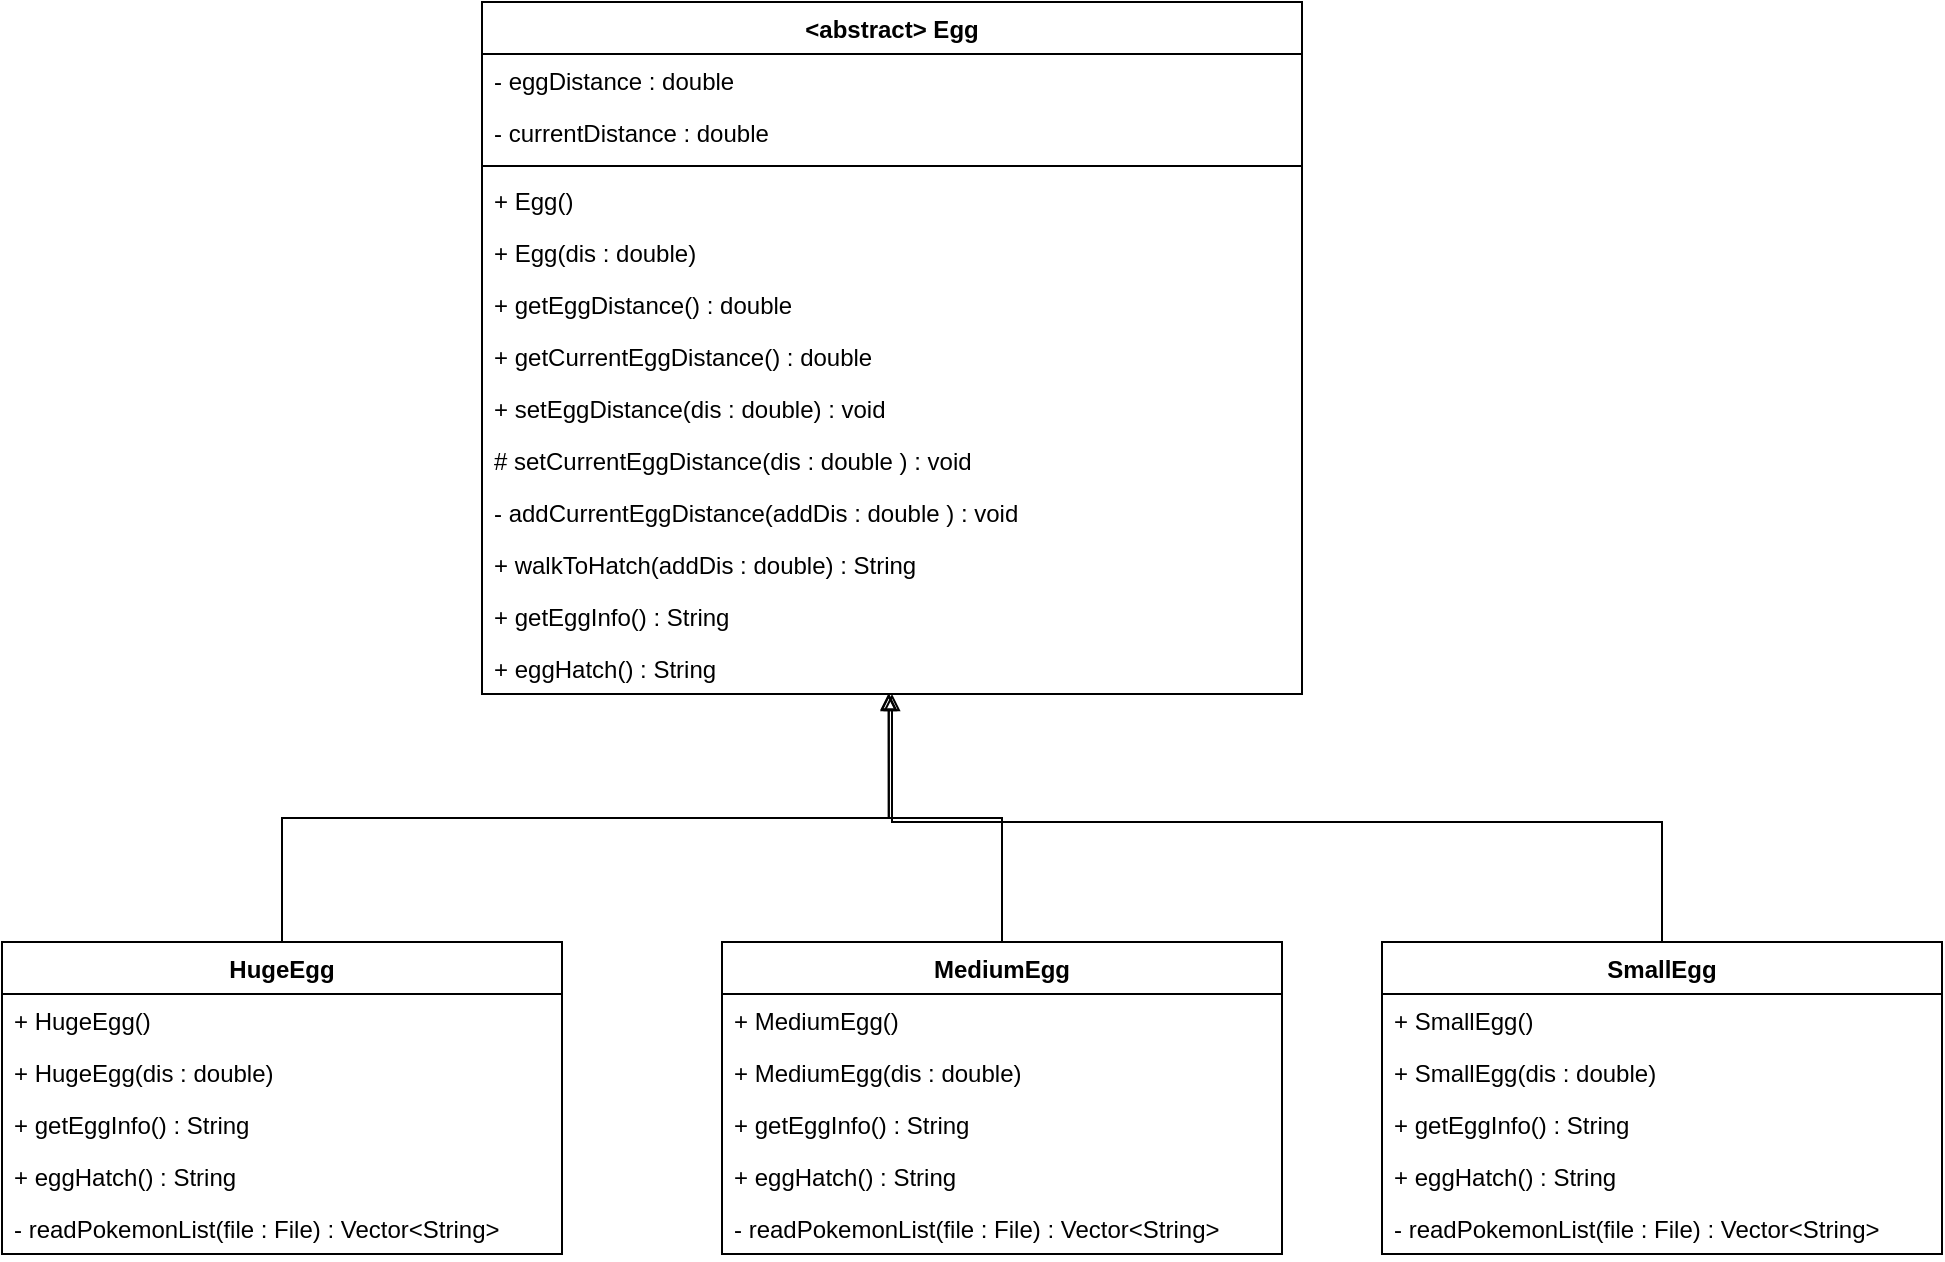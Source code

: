 <mxfile version="14.6.13" type="device"><diagram id="D7gsf6cuZVGDWbG6N10C" name="Page-1"><mxGraphModel dx="2660" dy="1343" grid="1" gridSize="10" guides="1" tooltips="1" connect="1" arrows="1" fold="1" page="1" pageScale="1" pageWidth="850" pageHeight="1100" math="0" shadow="0"><root><mxCell id="0"/><mxCell id="1" parent="0"/><mxCell id="W8bnfEKgQUxokTrAk23A-1" value="&lt;abstract&gt; Egg" style="swimlane;fontStyle=1;align=center;verticalAlign=top;childLayout=stackLayout;horizontal=1;startSize=26;horizontalStack=0;resizeParent=1;resizeParentMax=0;resizeLast=0;collapsible=1;marginBottom=0;" vertex="1" parent="1"><mxGeometry x="180" y="90" width="410" height="346" as="geometry"/></mxCell><mxCell id="W8bnfEKgQUxokTrAk23A-2" value="- eggDistance : double" style="text;strokeColor=none;fillColor=none;align=left;verticalAlign=top;spacingLeft=4;spacingRight=4;overflow=hidden;rotatable=0;points=[[0,0.5],[1,0.5]];portConstraint=eastwest;" vertex="1" parent="W8bnfEKgQUxokTrAk23A-1"><mxGeometry y="26" width="410" height="26" as="geometry"/></mxCell><mxCell id="W8bnfEKgQUxokTrAk23A-5" value="- currentDistance : double" style="text;strokeColor=none;fillColor=none;align=left;verticalAlign=top;spacingLeft=4;spacingRight=4;overflow=hidden;rotatable=0;points=[[0,0.5],[1,0.5]];portConstraint=eastwest;" vertex="1" parent="W8bnfEKgQUxokTrAk23A-1"><mxGeometry y="52" width="410" height="26" as="geometry"/></mxCell><mxCell id="W8bnfEKgQUxokTrAk23A-3" value="" style="line;strokeWidth=1;fillColor=none;align=left;verticalAlign=middle;spacingTop=-1;spacingLeft=3;spacingRight=3;rotatable=0;labelPosition=right;points=[];portConstraint=eastwest;" vertex="1" parent="W8bnfEKgQUxokTrAk23A-1"><mxGeometry y="78" width="410" height="8" as="geometry"/></mxCell><mxCell id="W8bnfEKgQUxokTrAk23A-4" value="+ Egg() " style="text;strokeColor=none;fillColor=none;align=left;verticalAlign=top;spacingLeft=4;spacingRight=4;overflow=hidden;rotatable=0;points=[[0,0.5],[1,0.5]];portConstraint=eastwest;" vertex="1" parent="W8bnfEKgQUxokTrAk23A-1"><mxGeometry y="86" width="410" height="26" as="geometry"/></mxCell><mxCell id="W8bnfEKgQUxokTrAk23A-11" value="+ Egg(dis : double) " style="text;strokeColor=none;fillColor=none;align=left;verticalAlign=top;spacingLeft=4;spacingRight=4;overflow=hidden;rotatable=0;points=[[0,0.5],[1,0.5]];portConstraint=eastwest;" vertex="1" parent="W8bnfEKgQUxokTrAk23A-1"><mxGeometry y="112" width="410" height="26" as="geometry"/></mxCell><mxCell id="W8bnfEKgQUxokTrAk23A-12" value="+ getEggDistance() : double" style="text;strokeColor=none;fillColor=none;align=left;verticalAlign=top;spacingLeft=4;spacingRight=4;overflow=hidden;rotatable=0;points=[[0,0.5],[1,0.5]];portConstraint=eastwest;" vertex="1" parent="W8bnfEKgQUxokTrAk23A-1"><mxGeometry y="138" width="410" height="26" as="geometry"/></mxCell><mxCell id="W8bnfEKgQUxokTrAk23A-13" value="+ getCurrentEggDistance() : double" style="text;strokeColor=none;fillColor=none;align=left;verticalAlign=top;spacingLeft=4;spacingRight=4;overflow=hidden;rotatable=0;points=[[0,0.5],[1,0.5]];portConstraint=eastwest;" vertex="1" parent="W8bnfEKgQUxokTrAk23A-1"><mxGeometry y="164" width="410" height="26" as="geometry"/></mxCell><mxCell id="W8bnfEKgQUxokTrAk23A-14" value="+ setEggDistance(dis : double) : void" style="text;strokeColor=none;fillColor=none;align=left;verticalAlign=top;spacingLeft=4;spacingRight=4;overflow=hidden;rotatable=0;points=[[0,0.5],[1,0.5]];portConstraint=eastwest;" vertex="1" parent="W8bnfEKgQUxokTrAk23A-1"><mxGeometry y="190" width="410" height="26" as="geometry"/></mxCell><mxCell id="W8bnfEKgQUxokTrAk23A-15" value="# setCurrentEggDistance(dis : double ) : void" style="text;strokeColor=none;fillColor=none;align=left;verticalAlign=top;spacingLeft=4;spacingRight=4;overflow=hidden;rotatable=0;points=[[0,0.5],[1,0.5]];portConstraint=eastwest;" vertex="1" parent="W8bnfEKgQUxokTrAk23A-1"><mxGeometry y="216" width="410" height="26" as="geometry"/></mxCell><mxCell id="W8bnfEKgQUxokTrAk23A-16" value="- addCurrentEggDistance(addDis : double ) : void" style="text;strokeColor=none;fillColor=none;align=left;verticalAlign=top;spacingLeft=4;spacingRight=4;overflow=hidden;rotatable=0;points=[[0,0.5],[1,0.5]];portConstraint=eastwest;" vertex="1" parent="W8bnfEKgQUxokTrAk23A-1"><mxGeometry y="242" width="410" height="26" as="geometry"/></mxCell><mxCell id="W8bnfEKgQUxokTrAk23A-17" value="+ walkToHatch(addDis : double) : String" style="text;strokeColor=none;fillColor=none;align=left;verticalAlign=top;spacingLeft=4;spacingRight=4;overflow=hidden;rotatable=0;points=[[0,0.5],[1,0.5]];portConstraint=eastwest;" vertex="1" parent="W8bnfEKgQUxokTrAk23A-1"><mxGeometry y="268" width="410" height="26" as="geometry"/></mxCell><mxCell id="W8bnfEKgQUxokTrAk23A-18" value="+ getEggInfo() : String" style="text;strokeColor=none;fillColor=none;align=left;verticalAlign=top;spacingLeft=4;spacingRight=4;overflow=hidden;rotatable=0;points=[[0,0.5],[1,0.5]];portConstraint=eastwest;" vertex="1" parent="W8bnfEKgQUxokTrAk23A-1"><mxGeometry y="294" width="410" height="26" as="geometry"/></mxCell><mxCell id="W8bnfEKgQUxokTrAk23A-19" value="+ eggHatch() : String" style="text;strokeColor=none;fillColor=none;align=left;verticalAlign=top;spacingLeft=4;spacingRight=4;overflow=hidden;rotatable=0;points=[[0,0.5],[1,0.5]];portConstraint=eastwest;" vertex="1" parent="W8bnfEKgQUxokTrAk23A-1"><mxGeometry y="320" width="410" height="26" as="geometry"/></mxCell><mxCell id="W8bnfEKgQUxokTrAk23A-32" style="edgeStyle=orthogonalEdgeStyle;rounded=0;orthogonalLoop=1;jettySize=auto;html=1;entryX=0.496;entryY=0.981;entryDx=0;entryDy=0;entryPerimeter=0;endArrow=block;endFill=0;" edge="1" parent="1" source="W8bnfEKgQUxokTrAk23A-28" target="W8bnfEKgQUxokTrAk23A-19"><mxGeometry relative="1" as="geometry"/></mxCell><mxCell id="W8bnfEKgQUxokTrAk23A-28" value="HugeEgg" style="swimlane;fontStyle=1;align=center;verticalAlign=top;childLayout=stackLayout;horizontal=1;startSize=26;horizontalStack=0;resizeParent=1;resizeParentMax=0;resizeLast=0;collapsible=1;marginBottom=0;" vertex="1" parent="1"><mxGeometry x="-60" y="560" width="280" height="156" as="geometry"/></mxCell><mxCell id="W8bnfEKgQUxokTrAk23A-31" value="+ HugeEgg()" style="text;strokeColor=none;fillColor=none;align=left;verticalAlign=top;spacingLeft=4;spacingRight=4;overflow=hidden;rotatable=0;points=[[0,0.5],[1,0.5]];portConstraint=eastwest;" vertex="1" parent="W8bnfEKgQUxokTrAk23A-28"><mxGeometry y="26" width="280" height="26" as="geometry"/></mxCell><mxCell id="W8bnfEKgQUxokTrAk23A-35" value="+ HugeEgg(dis : double)" style="text;strokeColor=none;fillColor=none;align=left;verticalAlign=top;spacingLeft=4;spacingRight=4;overflow=hidden;rotatable=0;points=[[0,0.5],[1,0.5]];portConstraint=eastwest;" vertex="1" parent="W8bnfEKgQUxokTrAk23A-28"><mxGeometry y="52" width="280" height="26" as="geometry"/></mxCell><mxCell id="W8bnfEKgQUxokTrAk23A-33" value="+ getEggInfo() : String" style="text;strokeColor=none;fillColor=none;align=left;verticalAlign=top;spacingLeft=4;spacingRight=4;overflow=hidden;rotatable=0;points=[[0,0.5],[1,0.5]];portConstraint=eastwest;" vertex="1" parent="W8bnfEKgQUxokTrAk23A-28"><mxGeometry y="78" width="280" height="26" as="geometry"/></mxCell><mxCell id="W8bnfEKgQUxokTrAk23A-34" value="+ eggHatch() : String" style="text;strokeColor=none;fillColor=none;align=left;verticalAlign=top;spacingLeft=4;spacingRight=4;overflow=hidden;rotatable=0;points=[[0,0.5],[1,0.5]];portConstraint=eastwest;" vertex="1" parent="W8bnfEKgQUxokTrAk23A-28"><mxGeometry y="104" width="280" height="26" as="geometry"/></mxCell><mxCell id="W8bnfEKgQUxokTrAk23A-36" value="- readPokemonList(file : File) : Vector&lt;String&gt;" style="text;strokeColor=none;fillColor=none;align=left;verticalAlign=top;spacingLeft=4;spacingRight=4;overflow=hidden;rotatable=0;points=[[0,0.5],[1,0.5]];portConstraint=eastwest;" vertex="1" parent="W8bnfEKgQUxokTrAk23A-28"><mxGeometry y="130" width="280" height="26" as="geometry"/></mxCell><mxCell id="W8bnfEKgQUxokTrAk23A-49" style="edgeStyle=orthogonalEdgeStyle;rounded=0;orthogonalLoop=1;jettySize=auto;html=1;endArrow=block;endFill=0;entryX=0.496;entryY=1;entryDx=0;entryDy=0;entryPerimeter=0;" edge="1" parent="1" source="W8bnfEKgQUxokTrAk23A-37" target="W8bnfEKgQUxokTrAk23A-19"><mxGeometry relative="1" as="geometry"><mxPoint x="380" y="440" as="targetPoint"/></mxGeometry></mxCell><mxCell id="W8bnfEKgQUxokTrAk23A-37" value="MediumEgg" style="swimlane;fontStyle=1;align=center;verticalAlign=top;childLayout=stackLayout;horizontal=1;startSize=26;horizontalStack=0;resizeParent=1;resizeParentMax=0;resizeLast=0;collapsible=1;marginBottom=0;" vertex="1" parent="1"><mxGeometry x="300" y="560" width="280" height="156" as="geometry"/></mxCell><mxCell id="W8bnfEKgQUxokTrAk23A-38" value="+ MediumEgg()" style="text;strokeColor=none;fillColor=none;align=left;verticalAlign=top;spacingLeft=4;spacingRight=4;overflow=hidden;rotatable=0;points=[[0,0.5],[1,0.5]];portConstraint=eastwest;" vertex="1" parent="W8bnfEKgQUxokTrAk23A-37"><mxGeometry y="26" width="280" height="26" as="geometry"/></mxCell><mxCell id="W8bnfEKgQUxokTrAk23A-39" value="+ MediumEgg(dis : double)" style="text;strokeColor=none;fillColor=none;align=left;verticalAlign=top;spacingLeft=4;spacingRight=4;overflow=hidden;rotatable=0;points=[[0,0.5],[1,0.5]];portConstraint=eastwest;" vertex="1" parent="W8bnfEKgQUxokTrAk23A-37"><mxGeometry y="52" width="280" height="26" as="geometry"/></mxCell><mxCell id="W8bnfEKgQUxokTrAk23A-40" value="+ getEggInfo() : String" style="text;strokeColor=none;fillColor=none;align=left;verticalAlign=top;spacingLeft=4;spacingRight=4;overflow=hidden;rotatable=0;points=[[0,0.5],[1,0.5]];portConstraint=eastwest;" vertex="1" parent="W8bnfEKgQUxokTrAk23A-37"><mxGeometry y="78" width="280" height="26" as="geometry"/></mxCell><mxCell id="W8bnfEKgQUxokTrAk23A-41" value="+ eggHatch() : String" style="text;strokeColor=none;fillColor=none;align=left;verticalAlign=top;spacingLeft=4;spacingRight=4;overflow=hidden;rotatable=0;points=[[0,0.5],[1,0.5]];portConstraint=eastwest;" vertex="1" parent="W8bnfEKgQUxokTrAk23A-37"><mxGeometry y="104" width="280" height="26" as="geometry"/></mxCell><mxCell id="W8bnfEKgQUxokTrAk23A-42" value="- readPokemonList(file : File) : Vector&lt;String&gt;" style="text;strokeColor=none;fillColor=none;align=left;verticalAlign=top;spacingLeft=4;spacingRight=4;overflow=hidden;rotatable=0;points=[[0,0.5],[1,0.5]];portConstraint=eastwest;" vertex="1" parent="W8bnfEKgQUxokTrAk23A-37"><mxGeometry y="130" width="280" height="26" as="geometry"/></mxCell><mxCell id="W8bnfEKgQUxokTrAk23A-51" style="edgeStyle=orthogonalEdgeStyle;rounded=0;orthogonalLoop=1;jettySize=auto;html=1;endArrow=block;endFill=0;" edge="1" parent="1" source="W8bnfEKgQUxokTrAk23A-43" target="W8bnfEKgQUxokTrAk23A-19"><mxGeometry relative="1" as="geometry"><mxPoint x="383" y="440" as="targetPoint"/><Array as="points"><mxPoint x="770" y="500"/><mxPoint x="385" y="500"/></Array></mxGeometry></mxCell><mxCell id="W8bnfEKgQUxokTrAk23A-43" value="SmallEgg" style="swimlane;fontStyle=1;align=center;verticalAlign=top;childLayout=stackLayout;horizontal=1;startSize=26;horizontalStack=0;resizeParent=1;resizeParentMax=0;resizeLast=0;collapsible=1;marginBottom=0;" vertex="1" parent="1"><mxGeometry x="630" y="560" width="280" height="156" as="geometry"/></mxCell><mxCell id="W8bnfEKgQUxokTrAk23A-44" value="+ SmallEgg()" style="text;strokeColor=none;fillColor=none;align=left;verticalAlign=top;spacingLeft=4;spacingRight=4;overflow=hidden;rotatable=0;points=[[0,0.5],[1,0.5]];portConstraint=eastwest;" vertex="1" parent="W8bnfEKgQUxokTrAk23A-43"><mxGeometry y="26" width="280" height="26" as="geometry"/></mxCell><mxCell id="W8bnfEKgQUxokTrAk23A-45" value="+ SmallEgg(dis : double)" style="text;strokeColor=none;fillColor=none;align=left;verticalAlign=top;spacingLeft=4;spacingRight=4;overflow=hidden;rotatable=0;points=[[0,0.5],[1,0.5]];portConstraint=eastwest;" vertex="1" parent="W8bnfEKgQUxokTrAk23A-43"><mxGeometry y="52" width="280" height="26" as="geometry"/></mxCell><mxCell id="W8bnfEKgQUxokTrAk23A-46" value="+ getEggInfo() : String" style="text;strokeColor=none;fillColor=none;align=left;verticalAlign=top;spacingLeft=4;spacingRight=4;overflow=hidden;rotatable=0;points=[[0,0.5],[1,0.5]];portConstraint=eastwest;" vertex="1" parent="W8bnfEKgQUxokTrAk23A-43"><mxGeometry y="78" width="280" height="26" as="geometry"/></mxCell><mxCell id="W8bnfEKgQUxokTrAk23A-47" value="+ eggHatch() : String" style="text;strokeColor=none;fillColor=none;align=left;verticalAlign=top;spacingLeft=4;spacingRight=4;overflow=hidden;rotatable=0;points=[[0,0.5],[1,0.5]];portConstraint=eastwest;" vertex="1" parent="W8bnfEKgQUxokTrAk23A-43"><mxGeometry y="104" width="280" height="26" as="geometry"/></mxCell><mxCell id="W8bnfEKgQUxokTrAk23A-48" value="- readPokemonList(file : File) : Vector&lt;String&gt;" style="text;strokeColor=none;fillColor=none;align=left;verticalAlign=top;spacingLeft=4;spacingRight=4;overflow=hidden;rotatable=0;points=[[0,0.5],[1,0.5]];portConstraint=eastwest;" vertex="1" parent="W8bnfEKgQUxokTrAk23A-43"><mxGeometry y="130" width="280" height="26" as="geometry"/></mxCell></root></mxGraphModel></diagram></mxfile>